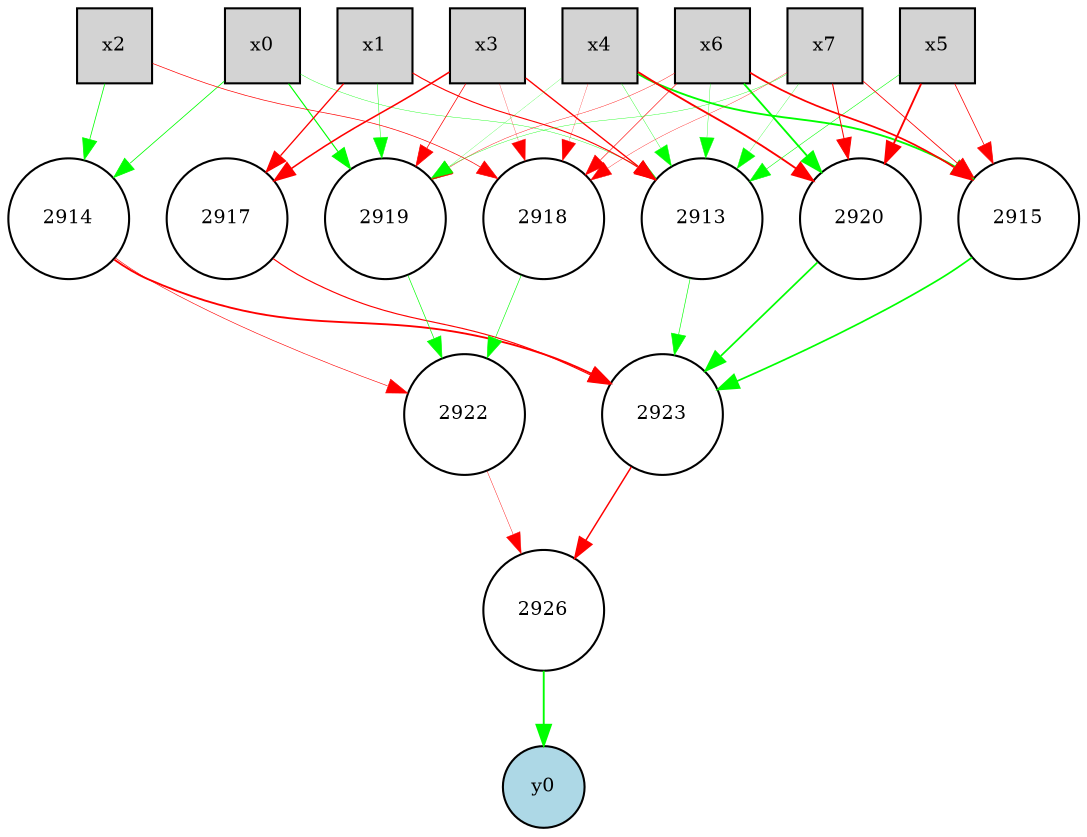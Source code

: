 digraph {
	node [fontsize=9 height=0.1 shape=circle width=0.1]
	x0 [fillcolor=lightgray height=0.5 shape=box style=filled width=0.5]
	x1 [fillcolor=lightgray height=0.5 shape=box style=filled width=0.5]
	x2 [fillcolor=lightgray height=0.5 shape=box style=filled width=0.5]
	x3 [fillcolor=lightgray height=0.5 shape=box style=filled width=0.5]
	x4 [fillcolor=lightgray height=0.5 shape=box style=filled width=0.5]
	x5 [fillcolor=lightgray height=0.5 shape=box style=filled width=0.5]
	x6 [fillcolor=lightgray height=0.5 shape=box style=filled width=0.5]
	x7 [fillcolor=lightgray height=0.5 shape=box style=filled width=0.5]
	y0 [fillcolor=lightblue style=filled]
	2913 [fillcolor=white style=filled]
	2914 [fillcolor=white style=filled]
	2915 [fillcolor=white style=filled]
	2917 [fillcolor=white style=filled]
	2918 [fillcolor=white style=filled]
	2919 [fillcolor=white style=filled]
	2920 [fillcolor=white style=filled]
	2922 [fillcolor=white style=filled]
	2923 [fillcolor=white style=filled]
	2926 [fillcolor=white style=filled]
	x3 -> 2917 [color=red penwidth=0.746510056775806 style=solid]
	x6 -> 2918 [color=red penwidth=0.28461877926816925 style=solid]
	x0 -> 2913 [color=green penwidth=0.18424495001507762 style=solid]
	2919 -> 2922 [color=green penwidth=0.3202975138999156 style=solid]
	2915 -> 2923 [color=green penwidth=0.8193986196734369 style=solid]
	x3 -> 2918 [color=red penwidth=0.12718591248402952 style=solid]
	x7 -> 2920 [color=red penwidth=0.48843265636319455 style=solid]
	x4 -> 2913 [color=green penwidth=0.171505223915612 style=solid]
	2913 -> 2923 [color=green penwidth=0.30602497886864244 style=solid]
	x0 -> 2914 [color=green penwidth=0.38202620303274504 style=solid]
	2914 -> 2923 [color=red penwidth=0.9 style=solid]
	x1 -> 2917 [color=red penwidth=0.6332493668928445 style=solid]
	x1 -> 2913 [color=red penwidth=0.52574378190776 style=solid]
	x5 -> 2920 [color=red penwidth=0.9 style=solid]
	x2 -> 2918 [color=red penwidth=0.33231362821225363 style=solid]
	x5 -> 2913 [color=green penwidth=0.2648783595035749 style=solid]
	2920 -> 2923 [color=green penwidth=0.8312829185809769 style=solid]
	x6 -> 2920 [color=green penwidth=0.9 style=solid]
	x3 -> 2913 [color=red penwidth=0.656472560153736 style=solid]
	x4 -> 2915 [color=green penwidth=0.9 style=solid]
	x7 -> 2919 [color=green penwidth=0.17918129513404385 style=solid]
	x5 -> 2915 [color=red penwidth=0.3628687246405333 style=solid]
	x3 -> 2919 [color=red penwidth=0.34453550181091364 style=solid]
	x6 -> 2919 [color=red penwidth=0.1939084512154043 style=solid]
	x7 -> 2915 [color=red penwidth=0.4006884822103566 style=solid]
	x7 -> 2913 [color=green penwidth=0.13778583361133373 style=solid]
	2926 -> y0 [color=green penwidth=0.9 style=solid]
	x4 -> 2918 [color=red penwidth=0.12489273722616781 style=solid]
	2918 -> 2922 [color=green penwidth=0.294117128911782 style=solid]
	x2 -> 2914 [color=green penwidth=0.3727669365154159 style=solid]
	2923 -> 2926 [color=red penwidth=0.7046672836844563 style=solid]
	x4 -> 2920 [color=red penwidth=0.9 style=solid]
	2914 -> 2922 [color=red penwidth=0.28905878949134983 style=solid]
	x6 -> 2915 [color=red penwidth=0.8341065604059509 style=solid]
	x0 -> 2919 [color=green penwidth=0.548335916047263 style=solid]
	x7 -> 2918 [color=red penwidth=0.16850364042594967 style=solid]
	x1 -> 2919 [color=green penwidth=0.20924145977582134 style=solid]
	x6 -> 2913 [color=green penwidth=0.15650648797716882 style=solid]
	2917 -> 2923 [color=red penwidth=0.5508748791026511 style=solid]
	x4 -> 2919 [color=green penwidth=0.11332894398743962 style=solid]
	2922 -> 2926 [color=red penwidth=0.19778500722187295 style=solid]
}
